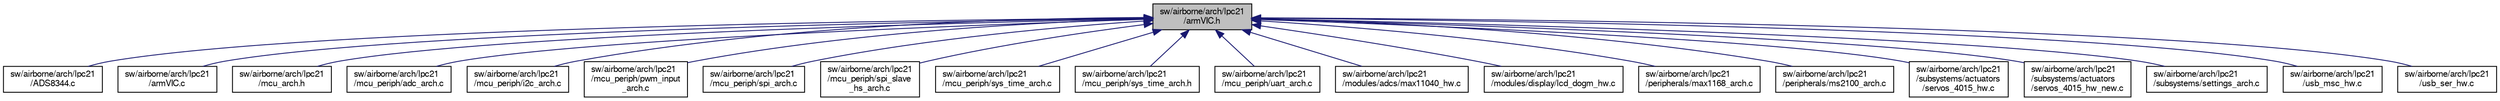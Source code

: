 digraph "sw/airborne/arch/lpc21/armVIC.h"
{
  edge [fontname="FreeSans",fontsize="10",labelfontname="FreeSans",labelfontsize="10"];
  node [fontname="FreeSans",fontsize="10",shape=record];
  Node1 [label="sw/airborne/arch/lpc21\l/armVIC.h",height=0.2,width=0.4,color="black", fillcolor="grey75", style="filled", fontcolor="black"];
  Node1 -> Node2 [dir="back",color="midnightblue",fontsize="10",style="solid",fontname="FreeSans"];
  Node2 [label="sw/airborne/arch/lpc21\l/ADS8344.c",height=0.2,width=0.4,color="black", fillcolor="white", style="filled",URL="$ADS8344_8c.html"];
  Node1 -> Node3 [dir="back",color="midnightblue",fontsize="10",style="solid",fontname="FreeSans"];
  Node3 [label="sw/airborne/arch/lpc21\l/armVIC.c",height=0.2,width=0.4,color="black", fillcolor="white", style="filled",URL="$armVIC_8c.html"];
  Node1 -> Node4 [dir="back",color="midnightblue",fontsize="10",style="solid",fontname="FreeSans"];
  Node4 [label="sw/airborne/arch/lpc21\l/mcu_arch.h",height=0.2,width=0.4,color="black", fillcolor="white", style="filled",URL="$lpc21_2mcu__arch_8h.html",tooltip="lpc21 arch dependant microcontroller initialisation functions. "];
  Node1 -> Node5 [dir="back",color="midnightblue",fontsize="10",style="solid",fontname="FreeSans"];
  Node5 [label="sw/airborne/arch/lpc21\l/mcu_periph/adc_arch.c",height=0.2,width=0.4,color="black", fillcolor="white", style="filled",URL="$lpc21_2mcu__periph_2adc__arch_8c.html",tooltip="Handling of ADC hardware for lpc21xx. "];
  Node1 -> Node6 [dir="back",color="midnightblue",fontsize="10",style="solid",fontname="FreeSans"];
  Node6 [label="sw/airborne/arch/lpc21\l/mcu_periph/i2c_arch.c",height=0.2,width=0.4,color="black", fillcolor="white", style="filled",URL="$lpc21_2mcu__periph_2i2c__arch_8c.html",tooltip="Handling of I2C hardware for LPC21xx. "];
  Node1 -> Node7 [dir="back",color="midnightblue",fontsize="10",style="solid",fontname="FreeSans"];
  Node7 [label="sw/airborne/arch/lpc21\l/mcu_periph/pwm_input\l_arch.c",height=0.2,width=0.4,color="black", fillcolor="white", style="filled",URL="$lpc21_2mcu__periph_2pwm__input__arch_8c.html",tooltip="handling of arm7 PWM input using a timer with capture. "];
  Node1 -> Node8 [dir="back",color="midnightblue",fontsize="10",style="solid",fontname="FreeSans"];
  Node8 [label="sw/airborne/arch/lpc21\l/mcu_periph/spi_arch.c",height=0.2,width=0.4,color="black", fillcolor="white", style="filled",URL="$lpc21_2mcu__periph_2spi__arch_8c.html",tooltip="Handling of SPI hardware for lpc21xx. "];
  Node1 -> Node9 [dir="back",color="midnightblue",fontsize="10",style="solid",fontname="FreeSans"];
  Node9 [label="sw/airborne/arch/lpc21\l/mcu_periph/spi_slave\l_hs_arch.c",height=0.2,width=0.4,color="black", fillcolor="white", style="filled",URL="$spi__slave__hs__arch_8c.html",tooltip="Highspeed SPI Slave Interface. "];
  Node1 -> Node10 [dir="back",color="midnightblue",fontsize="10",style="solid",fontname="FreeSans"];
  Node10 [label="sw/airborne/arch/lpc21\l/mcu_periph/sys_time_arch.c",height=0.2,width=0.4,color="black", fillcolor="white", style="filled",URL="$lpc21_2mcu__periph_2sys__time__arch_8c.html",tooltip="LPC21xx timing functions. "];
  Node1 -> Node11 [dir="back",color="midnightblue",fontsize="10",style="solid",fontname="FreeSans"];
  Node11 [label="sw/airborne/arch/lpc21\l/mcu_periph/sys_time_arch.h",height=0.2,width=0.4,color="black", fillcolor="white", style="filled",URL="$lpc21_2mcu__periph_2sys__time__arch_8h.html",tooltip="LPC21xx timing functions. "];
  Node1 -> Node12 [dir="back",color="midnightblue",fontsize="10",style="solid",fontname="FreeSans"];
  Node12 [label="sw/airborne/arch/lpc21\l/mcu_periph/uart_arch.c",height=0.2,width=0.4,color="black", fillcolor="white", style="filled",URL="$lpc21_2mcu__periph_2uart__arch_8c.html",tooltip="Handling of UART hardware for lpc21xx. "];
  Node1 -> Node13 [dir="back",color="midnightblue",fontsize="10",style="solid",fontname="FreeSans"];
  Node13 [label="sw/airborne/arch/lpc21\l/modules/adcs/max11040_hw.c",height=0.2,width=0.4,color="black", fillcolor="white", style="filled",URL="$max11040__hw_8c.html"];
  Node1 -> Node14 [dir="back",color="midnightblue",fontsize="10",style="solid",fontname="FreeSans"];
  Node14 [label="sw/airborne/arch/lpc21\l/modules/display/lcd_dogm_hw.c",height=0.2,width=0.4,color="black", fillcolor="white", style="filled",URL="$lcd__dogm__hw_8c.html"];
  Node1 -> Node15 [dir="back",color="midnightblue",fontsize="10",style="solid",fontname="FreeSans"];
  Node15 [label="sw/airborne/arch/lpc21\l/peripherals/max1168_arch.c",height=0.2,width=0.4,color="black", fillcolor="white", style="filled",URL="$lpc21_2peripherals_2max1168__arch_8c.html"];
  Node1 -> Node16 [dir="back",color="midnightblue",fontsize="10",style="solid",fontname="FreeSans"];
  Node16 [label="sw/airborne/arch/lpc21\l/peripherals/ms2100_arch.c",height=0.2,width=0.4,color="black", fillcolor="white", style="filled",URL="$lpc21_2peripherals_2ms2100__arch_8c.html",tooltip="LPC21xx specific functions for the ms2100 magnetic sensor from PNI. "];
  Node1 -> Node17 [dir="back",color="midnightblue",fontsize="10",style="solid",fontname="FreeSans"];
  Node17 [label="sw/airborne/arch/lpc21\l/subsystems/actuators\l/servos_4015_hw.c",height=0.2,width=0.4,color="black", fillcolor="white", style="filled",URL="$servos__4015__hw_8c.html"];
  Node1 -> Node18 [dir="back",color="midnightblue",fontsize="10",style="solid",fontname="FreeSans"];
  Node18 [label="sw/airborne/arch/lpc21\l/subsystems/actuators\l/servos_4015_hw_new.c",height=0.2,width=0.4,color="black", fillcolor="white", style="filled",URL="$servos__4015__hw__new_8c.html"];
  Node1 -> Node19 [dir="back",color="midnightblue",fontsize="10",style="solid",fontname="FreeSans"];
  Node19 [label="sw/airborne/arch/lpc21\l/subsystems/settings_arch.c",height=0.2,width=0.4,color="black", fillcolor="white", style="filled",URL="$lpc21_2subsystems_2settings__arch_8c.html",tooltip="Persistent settings low level flash routines lpc21. "];
  Node1 -> Node20 [dir="back",color="midnightblue",fontsize="10",style="solid",fontname="FreeSans"];
  Node20 [label="sw/airborne/arch/lpc21\l/usb_msc_hw.c",height=0.2,width=0.4,color="black", fillcolor="white", style="filled",URL="$usb__msc__hw_8c.html"];
  Node1 -> Node21 [dir="back",color="midnightblue",fontsize="10",style="solid",fontname="FreeSans"];
  Node21 [label="sw/airborne/arch/lpc21\l/usb_ser_hw.c",height=0.2,width=0.4,color="black", fillcolor="white", style="filled",URL="$lpc21_2usb__ser__hw_8c.html"];
}
